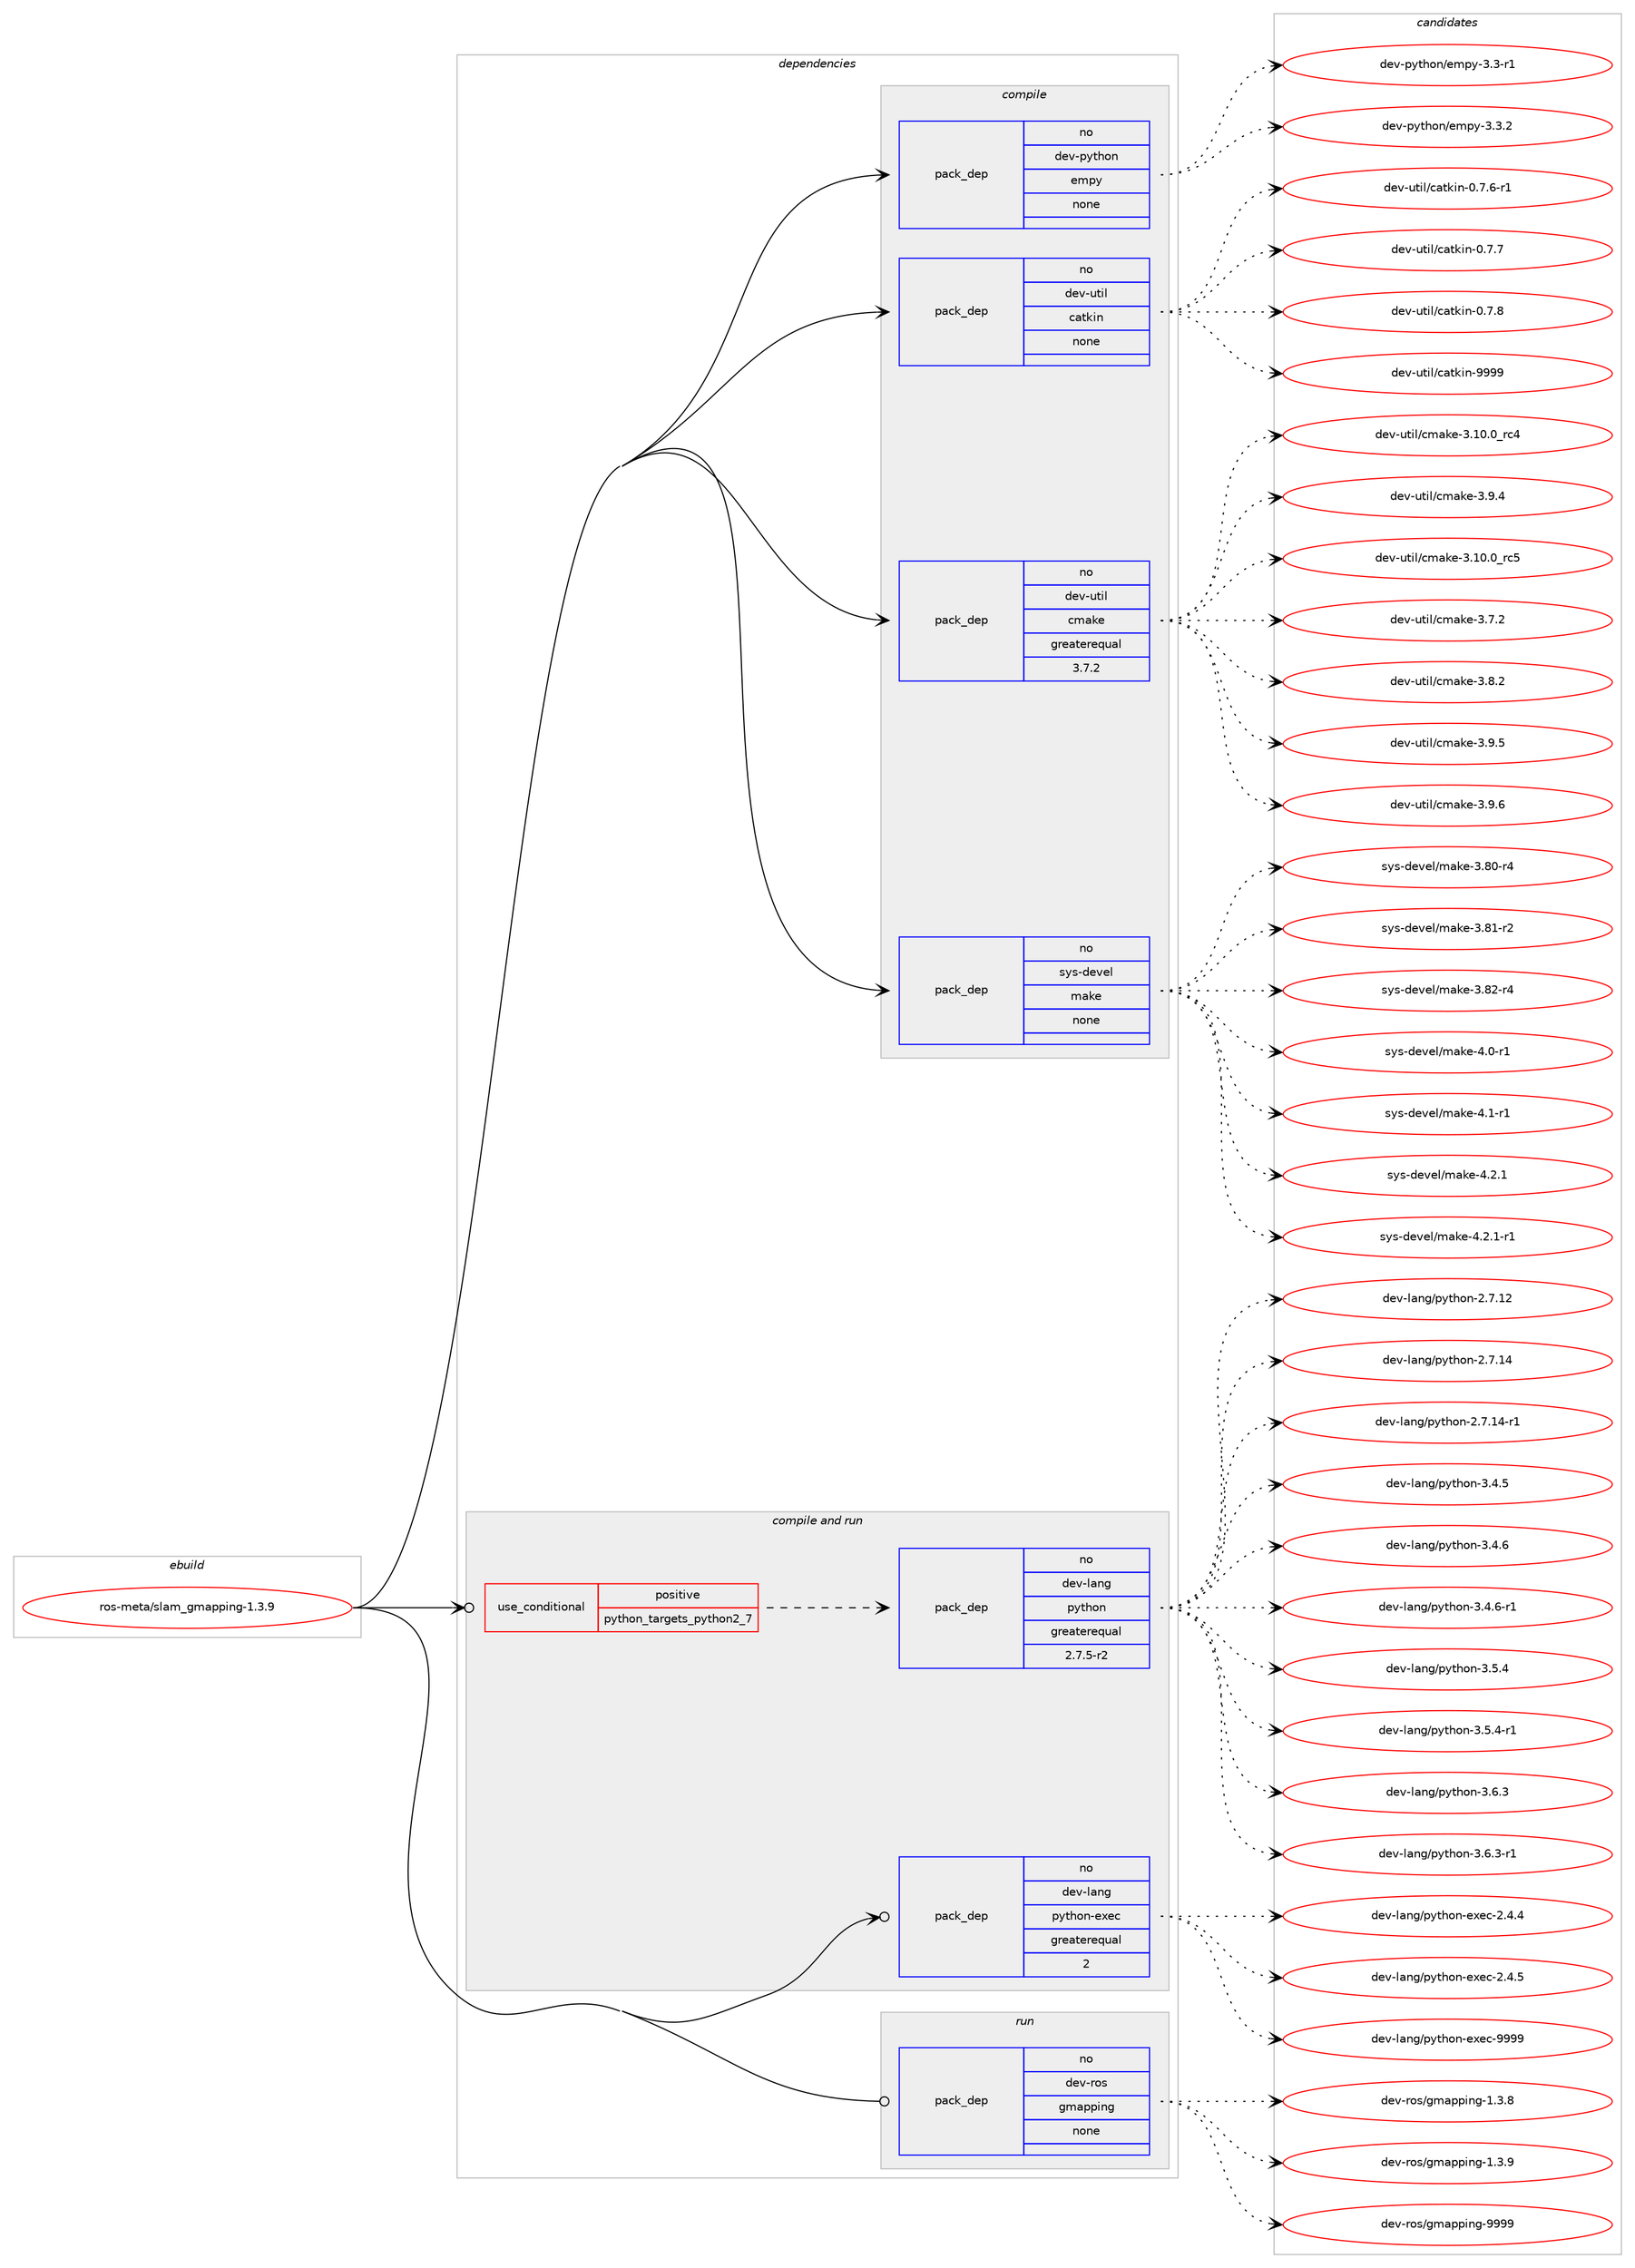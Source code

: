 digraph prolog {

# *************
# Graph options
# *************

newrank=true;
concentrate=true;
compound=true;
graph [rankdir=LR,fontname=Helvetica,fontsize=10,ranksep=1.5];#, ranksep=2.5, nodesep=0.2];
edge  [arrowhead=vee];
node  [fontname=Helvetica,fontsize=10];

# **********
# The ebuild
# **********

subgraph cluster_leftcol {
color=gray;
rank=same;
label=<<i>ebuild</i>>;
id [label="ros-meta/slam_gmapping-1.3.9", color=red, width=4, href="../ros-meta/slam_gmapping-1.3.9.svg"];
}

# ****************
# The dependencies
# ****************

subgraph cluster_midcol {
color=gray;
label=<<i>dependencies</i>>;
subgraph cluster_compile {
fillcolor="#eeeeee";
style=filled;
label=<<i>compile</i>>;
subgraph pack1236 {
dependency1707 [label=<<TABLE BORDER="0" CELLBORDER="1" CELLSPACING="0" CELLPADDING="4" WIDTH="220"><TR><TD ROWSPAN="6" CELLPADDING="30">pack_dep</TD></TR><TR><TD WIDTH="110">no</TD></TR><TR><TD>dev-python</TD></TR><TR><TD>empy</TD></TR><TR><TD>none</TD></TR><TR><TD></TD></TR></TABLE>>, shape=none, color=blue];
}
id:e -> dependency1707:w [weight=20,style="solid",arrowhead="vee"];
subgraph pack1237 {
dependency1708 [label=<<TABLE BORDER="0" CELLBORDER="1" CELLSPACING="0" CELLPADDING="4" WIDTH="220"><TR><TD ROWSPAN="6" CELLPADDING="30">pack_dep</TD></TR><TR><TD WIDTH="110">no</TD></TR><TR><TD>dev-util</TD></TR><TR><TD>catkin</TD></TR><TR><TD>none</TD></TR><TR><TD></TD></TR></TABLE>>, shape=none, color=blue];
}
id:e -> dependency1708:w [weight=20,style="solid",arrowhead="vee"];
subgraph pack1238 {
dependency1709 [label=<<TABLE BORDER="0" CELLBORDER="1" CELLSPACING="0" CELLPADDING="4" WIDTH="220"><TR><TD ROWSPAN="6" CELLPADDING="30">pack_dep</TD></TR><TR><TD WIDTH="110">no</TD></TR><TR><TD>dev-util</TD></TR><TR><TD>cmake</TD></TR><TR><TD>greaterequal</TD></TR><TR><TD>3.7.2</TD></TR></TABLE>>, shape=none, color=blue];
}
id:e -> dependency1709:w [weight=20,style="solid",arrowhead="vee"];
subgraph pack1239 {
dependency1710 [label=<<TABLE BORDER="0" CELLBORDER="1" CELLSPACING="0" CELLPADDING="4" WIDTH="220"><TR><TD ROWSPAN="6" CELLPADDING="30">pack_dep</TD></TR><TR><TD WIDTH="110">no</TD></TR><TR><TD>sys-devel</TD></TR><TR><TD>make</TD></TR><TR><TD>none</TD></TR><TR><TD></TD></TR></TABLE>>, shape=none, color=blue];
}
id:e -> dependency1710:w [weight=20,style="solid",arrowhead="vee"];
}
subgraph cluster_compileandrun {
fillcolor="#eeeeee";
style=filled;
label=<<i>compile and run</i>>;
subgraph cond455 {
dependency1711 [label=<<TABLE BORDER="0" CELLBORDER="1" CELLSPACING="0" CELLPADDING="4"><TR><TD ROWSPAN="3" CELLPADDING="10">use_conditional</TD></TR><TR><TD>positive</TD></TR><TR><TD>python_targets_python2_7</TD></TR></TABLE>>, shape=none, color=red];
subgraph pack1240 {
dependency1712 [label=<<TABLE BORDER="0" CELLBORDER="1" CELLSPACING="0" CELLPADDING="4" WIDTH="220"><TR><TD ROWSPAN="6" CELLPADDING="30">pack_dep</TD></TR><TR><TD WIDTH="110">no</TD></TR><TR><TD>dev-lang</TD></TR><TR><TD>python</TD></TR><TR><TD>greaterequal</TD></TR><TR><TD>2.7.5-r2</TD></TR></TABLE>>, shape=none, color=blue];
}
dependency1711:e -> dependency1712:w [weight=20,style="dashed",arrowhead="vee"];
}
id:e -> dependency1711:w [weight=20,style="solid",arrowhead="odotvee"];
subgraph pack1241 {
dependency1713 [label=<<TABLE BORDER="0" CELLBORDER="1" CELLSPACING="0" CELLPADDING="4" WIDTH="220"><TR><TD ROWSPAN="6" CELLPADDING="30">pack_dep</TD></TR><TR><TD WIDTH="110">no</TD></TR><TR><TD>dev-lang</TD></TR><TR><TD>python-exec</TD></TR><TR><TD>greaterequal</TD></TR><TR><TD>2</TD></TR></TABLE>>, shape=none, color=blue];
}
id:e -> dependency1713:w [weight=20,style="solid",arrowhead="odotvee"];
}
subgraph cluster_run {
fillcolor="#eeeeee";
style=filled;
label=<<i>run</i>>;
subgraph pack1242 {
dependency1714 [label=<<TABLE BORDER="0" CELLBORDER="1" CELLSPACING="0" CELLPADDING="4" WIDTH="220"><TR><TD ROWSPAN="6" CELLPADDING="30">pack_dep</TD></TR><TR><TD WIDTH="110">no</TD></TR><TR><TD>dev-ros</TD></TR><TR><TD>gmapping</TD></TR><TR><TD>none</TD></TR><TR><TD></TD></TR></TABLE>>, shape=none, color=blue];
}
id:e -> dependency1714:w [weight=20,style="solid",arrowhead="odot"];
}
}

# **************
# The candidates
# **************

subgraph cluster_choices {
rank=same;
color=gray;
label=<<i>candidates</i>>;

subgraph choice1236 {
color=black;
nodesep=1;
choice1001011184511212111610411111047101109112121455146514511449 [label="dev-python/empy-3.3-r1", color=red, width=4,href="../dev-python/empy-3.3-r1.svg"];
choice1001011184511212111610411111047101109112121455146514650 [label="dev-python/empy-3.3.2", color=red, width=4,href="../dev-python/empy-3.3.2.svg"];
dependency1707:e -> choice1001011184511212111610411111047101109112121455146514511449:w [style=dotted,weight="100"];
dependency1707:e -> choice1001011184511212111610411111047101109112121455146514650:w [style=dotted,weight="100"];
}
subgraph choice1237 {
color=black;
nodesep=1;
choice100101118451171161051084799971161071051104548465546544511449 [label="dev-util/catkin-0.7.6-r1", color=red, width=4,href="../dev-util/catkin-0.7.6-r1.svg"];
choice10010111845117116105108479997116107105110454846554655 [label="dev-util/catkin-0.7.7", color=red, width=4,href="../dev-util/catkin-0.7.7.svg"];
choice10010111845117116105108479997116107105110454846554656 [label="dev-util/catkin-0.7.8", color=red, width=4,href="../dev-util/catkin-0.7.8.svg"];
choice100101118451171161051084799971161071051104557575757 [label="dev-util/catkin-9999", color=red, width=4,href="../dev-util/catkin-9999.svg"];
dependency1708:e -> choice100101118451171161051084799971161071051104548465546544511449:w [style=dotted,weight="100"];
dependency1708:e -> choice10010111845117116105108479997116107105110454846554655:w [style=dotted,weight="100"];
dependency1708:e -> choice10010111845117116105108479997116107105110454846554656:w [style=dotted,weight="100"];
dependency1708:e -> choice100101118451171161051084799971161071051104557575757:w [style=dotted,weight="100"];
}
subgraph choice1238 {
color=black;
nodesep=1;
choice1001011184511711610510847991099710710145514649484648951149952 [label="dev-util/cmake-3.10.0_rc4", color=red, width=4,href="../dev-util/cmake-3.10.0_rc4.svg"];
choice10010111845117116105108479910997107101455146574652 [label="dev-util/cmake-3.9.4", color=red, width=4,href="../dev-util/cmake-3.9.4.svg"];
choice1001011184511711610510847991099710710145514649484648951149953 [label="dev-util/cmake-3.10.0_rc5", color=red, width=4,href="../dev-util/cmake-3.10.0_rc5.svg"];
choice10010111845117116105108479910997107101455146554650 [label="dev-util/cmake-3.7.2", color=red, width=4,href="../dev-util/cmake-3.7.2.svg"];
choice10010111845117116105108479910997107101455146564650 [label="dev-util/cmake-3.8.2", color=red, width=4,href="../dev-util/cmake-3.8.2.svg"];
choice10010111845117116105108479910997107101455146574653 [label="dev-util/cmake-3.9.5", color=red, width=4,href="../dev-util/cmake-3.9.5.svg"];
choice10010111845117116105108479910997107101455146574654 [label="dev-util/cmake-3.9.6", color=red, width=4,href="../dev-util/cmake-3.9.6.svg"];
dependency1709:e -> choice1001011184511711610510847991099710710145514649484648951149952:w [style=dotted,weight="100"];
dependency1709:e -> choice10010111845117116105108479910997107101455146574652:w [style=dotted,weight="100"];
dependency1709:e -> choice1001011184511711610510847991099710710145514649484648951149953:w [style=dotted,weight="100"];
dependency1709:e -> choice10010111845117116105108479910997107101455146554650:w [style=dotted,weight="100"];
dependency1709:e -> choice10010111845117116105108479910997107101455146564650:w [style=dotted,weight="100"];
dependency1709:e -> choice10010111845117116105108479910997107101455146574653:w [style=dotted,weight="100"];
dependency1709:e -> choice10010111845117116105108479910997107101455146574654:w [style=dotted,weight="100"];
}
subgraph choice1239 {
color=black;
nodesep=1;
choice11512111545100101118101108471099710710145514656484511452 [label="sys-devel/make-3.80-r4", color=red, width=4,href="../sys-devel/make-3.80-r4.svg"];
choice11512111545100101118101108471099710710145514656494511450 [label="sys-devel/make-3.81-r2", color=red, width=4,href="../sys-devel/make-3.81-r2.svg"];
choice11512111545100101118101108471099710710145514656504511452 [label="sys-devel/make-3.82-r4", color=red, width=4,href="../sys-devel/make-3.82-r4.svg"];
choice115121115451001011181011084710997107101455246484511449 [label="sys-devel/make-4.0-r1", color=red, width=4,href="../sys-devel/make-4.0-r1.svg"];
choice115121115451001011181011084710997107101455246494511449 [label="sys-devel/make-4.1-r1", color=red, width=4,href="../sys-devel/make-4.1-r1.svg"];
choice115121115451001011181011084710997107101455246504649 [label="sys-devel/make-4.2.1", color=red, width=4,href="../sys-devel/make-4.2.1.svg"];
choice1151211154510010111810110847109971071014552465046494511449 [label="sys-devel/make-4.2.1-r1", color=red, width=4,href="../sys-devel/make-4.2.1-r1.svg"];
dependency1710:e -> choice11512111545100101118101108471099710710145514656484511452:w [style=dotted,weight="100"];
dependency1710:e -> choice11512111545100101118101108471099710710145514656494511450:w [style=dotted,weight="100"];
dependency1710:e -> choice11512111545100101118101108471099710710145514656504511452:w [style=dotted,weight="100"];
dependency1710:e -> choice115121115451001011181011084710997107101455246484511449:w [style=dotted,weight="100"];
dependency1710:e -> choice115121115451001011181011084710997107101455246494511449:w [style=dotted,weight="100"];
dependency1710:e -> choice115121115451001011181011084710997107101455246504649:w [style=dotted,weight="100"];
dependency1710:e -> choice1151211154510010111810110847109971071014552465046494511449:w [style=dotted,weight="100"];
}
subgraph choice1240 {
color=black;
nodesep=1;
choice10010111845108971101034711212111610411111045504655464950 [label="dev-lang/python-2.7.12", color=red, width=4,href="../dev-lang/python-2.7.12.svg"];
choice10010111845108971101034711212111610411111045504655464952 [label="dev-lang/python-2.7.14", color=red, width=4,href="../dev-lang/python-2.7.14.svg"];
choice100101118451089711010347112121116104111110455046554649524511449 [label="dev-lang/python-2.7.14-r1", color=red, width=4,href="../dev-lang/python-2.7.14-r1.svg"];
choice100101118451089711010347112121116104111110455146524653 [label="dev-lang/python-3.4.5", color=red, width=4,href="../dev-lang/python-3.4.5.svg"];
choice100101118451089711010347112121116104111110455146524654 [label="dev-lang/python-3.4.6", color=red, width=4,href="../dev-lang/python-3.4.6.svg"];
choice1001011184510897110103471121211161041111104551465246544511449 [label="dev-lang/python-3.4.6-r1", color=red, width=4,href="../dev-lang/python-3.4.6-r1.svg"];
choice100101118451089711010347112121116104111110455146534652 [label="dev-lang/python-3.5.4", color=red, width=4,href="../dev-lang/python-3.5.4.svg"];
choice1001011184510897110103471121211161041111104551465346524511449 [label="dev-lang/python-3.5.4-r1", color=red, width=4,href="../dev-lang/python-3.5.4-r1.svg"];
choice100101118451089711010347112121116104111110455146544651 [label="dev-lang/python-3.6.3", color=red, width=4,href="../dev-lang/python-3.6.3.svg"];
choice1001011184510897110103471121211161041111104551465446514511449 [label="dev-lang/python-3.6.3-r1", color=red, width=4,href="../dev-lang/python-3.6.3-r1.svg"];
dependency1712:e -> choice10010111845108971101034711212111610411111045504655464950:w [style=dotted,weight="100"];
dependency1712:e -> choice10010111845108971101034711212111610411111045504655464952:w [style=dotted,weight="100"];
dependency1712:e -> choice100101118451089711010347112121116104111110455046554649524511449:w [style=dotted,weight="100"];
dependency1712:e -> choice100101118451089711010347112121116104111110455146524653:w [style=dotted,weight="100"];
dependency1712:e -> choice100101118451089711010347112121116104111110455146524654:w [style=dotted,weight="100"];
dependency1712:e -> choice1001011184510897110103471121211161041111104551465246544511449:w [style=dotted,weight="100"];
dependency1712:e -> choice100101118451089711010347112121116104111110455146534652:w [style=dotted,weight="100"];
dependency1712:e -> choice1001011184510897110103471121211161041111104551465346524511449:w [style=dotted,weight="100"];
dependency1712:e -> choice100101118451089711010347112121116104111110455146544651:w [style=dotted,weight="100"];
dependency1712:e -> choice1001011184510897110103471121211161041111104551465446514511449:w [style=dotted,weight="100"];
}
subgraph choice1241 {
color=black;
nodesep=1;
choice1001011184510897110103471121211161041111104510112010199455046524652 [label="dev-lang/python-exec-2.4.4", color=red, width=4,href="../dev-lang/python-exec-2.4.4.svg"];
choice1001011184510897110103471121211161041111104510112010199455046524653 [label="dev-lang/python-exec-2.4.5", color=red, width=4,href="../dev-lang/python-exec-2.4.5.svg"];
choice10010111845108971101034711212111610411111045101120101994557575757 [label="dev-lang/python-exec-9999", color=red, width=4,href="../dev-lang/python-exec-9999.svg"];
dependency1713:e -> choice1001011184510897110103471121211161041111104510112010199455046524652:w [style=dotted,weight="100"];
dependency1713:e -> choice1001011184510897110103471121211161041111104510112010199455046524653:w [style=dotted,weight="100"];
dependency1713:e -> choice10010111845108971101034711212111610411111045101120101994557575757:w [style=dotted,weight="100"];
}
subgraph choice1242 {
color=black;
nodesep=1;
choice100101118451141111154710310997112112105110103454946514656 [label="dev-ros/gmapping-1.3.8", color=red, width=4,href="../dev-ros/gmapping-1.3.8.svg"];
choice100101118451141111154710310997112112105110103454946514657 [label="dev-ros/gmapping-1.3.9", color=red, width=4,href="../dev-ros/gmapping-1.3.9.svg"];
choice1001011184511411111547103109971121121051101034557575757 [label="dev-ros/gmapping-9999", color=red, width=4,href="../dev-ros/gmapping-9999.svg"];
dependency1714:e -> choice100101118451141111154710310997112112105110103454946514656:w [style=dotted,weight="100"];
dependency1714:e -> choice100101118451141111154710310997112112105110103454946514657:w [style=dotted,weight="100"];
dependency1714:e -> choice1001011184511411111547103109971121121051101034557575757:w [style=dotted,weight="100"];
}
}

}
